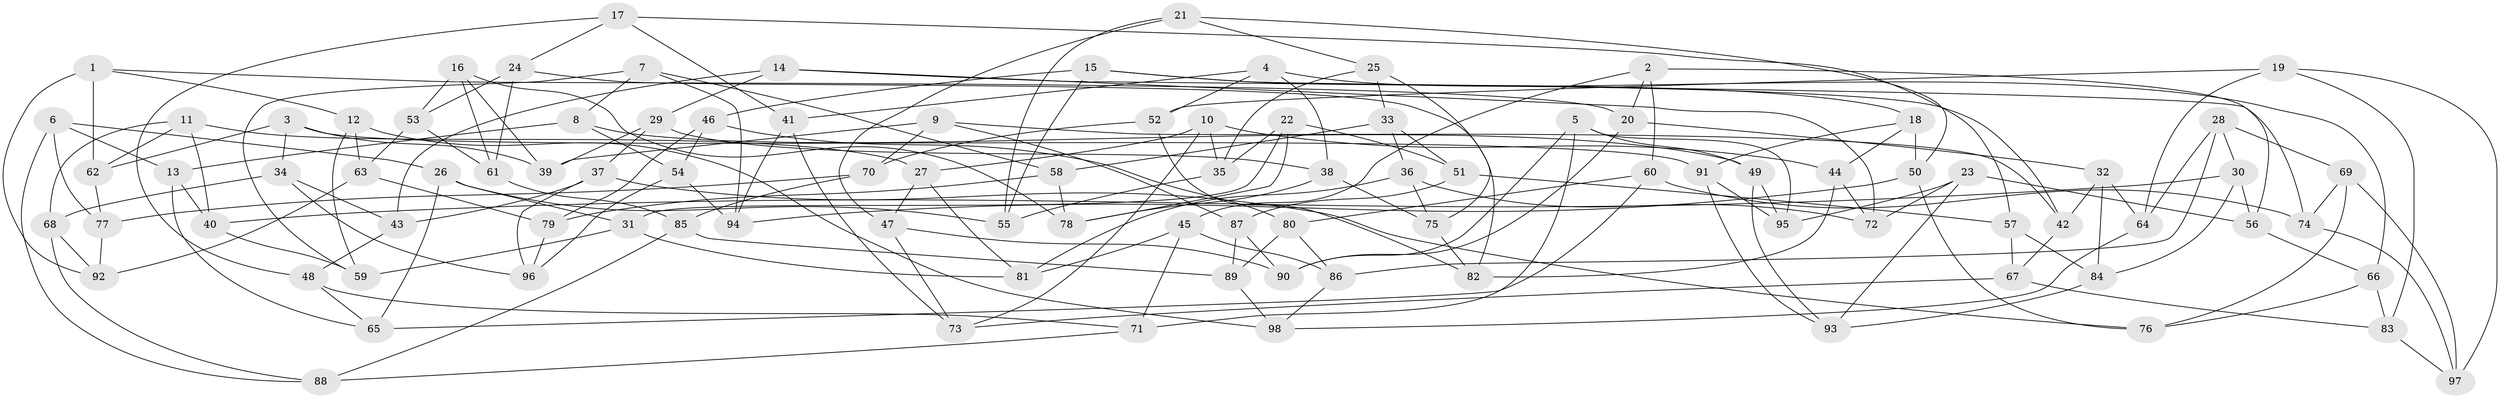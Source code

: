 // coarse degree distribution, {6: 0.5081967213114754, 5: 0.08196721311475409, 4: 0.39344262295081966, 3: 0.01639344262295082}
// Generated by graph-tools (version 1.1) at 2025/52/02/27/25 19:52:34]
// undirected, 98 vertices, 196 edges
graph export_dot {
graph [start="1"]
  node [color=gray90,style=filled];
  1;
  2;
  3;
  4;
  5;
  6;
  7;
  8;
  9;
  10;
  11;
  12;
  13;
  14;
  15;
  16;
  17;
  18;
  19;
  20;
  21;
  22;
  23;
  24;
  25;
  26;
  27;
  28;
  29;
  30;
  31;
  32;
  33;
  34;
  35;
  36;
  37;
  38;
  39;
  40;
  41;
  42;
  43;
  44;
  45;
  46;
  47;
  48;
  49;
  50;
  51;
  52;
  53;
  54;
  55;
  56;
  57;
  58;
  59;
  60;
  61;
  62;
  63;
  64;
  65;
  66;
  67;
  68;
  69;
  70;
  71;
  72;
  73;
  74;
  75;
  76;
  77;
  78;
  79;
  80;
  81;
  82;
  83;
  84;
  85;
  86;
  87;
  88;
  89;
  90;
  91;
  92;
  93;
  94;
  95;
  96;
  97;
  98;
  1 -- 62;
  1 -- 92;
  1 -- 12;
  1 -- 20;
  2 -- 60;
  2 -- 56;
  2 -- 45;
  2 -- 20;
  3 -- 39;
  3 -- 62;
  3 -- 34;
  3 -- 91;
  4 -- 66;
  4 -- 52;
  4 -- 38;
  4 -- 41;
  5 -- 90;
  5 -- 71;
  5 -- 95;
  5 -- 49;
  6 -- 13;
  6 -- 88;
  6 -- 77;
  6 -- 26;
  7 -- 94;
  7 -- 59;
  7 -- 8;
  7 -- 58;
  8 -- 54;
  8 -- 49;
  8 -- 13;
  9 -- 70;
  9 -- 39;
  9 -- 42;
  9 -- 87;
  10 -- 73;
  10 -- 44;
  10 -- 35;
  10 -- 27;
  11 -- 68;
  11 -- 62;
  11 -- 40;
  11 -- 27;
  12 -- 59;
  12 -- 98;
  12 -- 63;
  13 -- 40;
  13 -- 65;
  14 -- 74;
  14 -- 72;
  14 -- 29;
  14 -- 43;
  15 -- 42;
  15 -- 18;
  15 -- 46;
  15 -- 55;
  16 -- 78;
  16 -- 61;
  16 -- 39;
  16 -- 53;
  17 -- 57;
  17 -- 48;
  17 -- 24;
  17 -- 41;
  18 -- 50;
  18 -- 91;
  18 -- 44;
  19 -- 83;
  19 -- 97;
  19 -- 52;
  19 -- 64;
  20 -- 90;
  20 -- 32;
  21 -- 55;
  21 -- 50;
  21 -- 25;
  21 -- 47;
  22 -- 78;
  22 -- 35;
  22 -- 31;
  22 -- 51;
  23 -- 56;
  23 -- 93;
  23 -- 72;
  23 -- 95;
  24 -- 61;
  24 -- 53;
  24 -- 82;
  25 -- 35;
  25 -- 33;
  25 -- 75;
  26 -- 55;
  26 -- 31;
  26 -- 65;
  27 -- 81;
  27 -- 47;
  28 -- 64;
  28 -- 30;
  28 -- 86;
  28 -- 69;
  29 -- 39;
  29 -- 37;
  29 -- 38;
  30 -- 40;
  30 -- 84;
  30 -- 56;
  31 -- 81;
  31 -- 59;
  32 -- 42;
  32 -- 84;
  32 -- 64;
  33 -- 36;
  33 -- 58;
  33 -- 51;
  34 -- 96;
  34 -- 68;
  34 -- 43;
  35 -- 55;
  36 -- 72;
  36 -- 75;
  36 -- 81;
  37 -- 76;
  37 -- 96;
  37 -- 43;
  38 -- 75;
  38 -- 78;
  40 -- 59;
  41 -- 94;
  41 -- 73;
  42 -- 67;
  43 -- 48;
  44 -- 72;
  44 -- 82;
  45 -- 71;
  45 -- 86;
  45 -- 81;
  46 -- 54;
  46 -- 80;
  46 -- 79;
  47 -- 73;
  47 -- 90;
  48 -- 65;
  48 -- 71;
  49 -- 93;
  49 -- 95;
  50 -- 76;
  50 -- 94;
  51 -- 87;
  51 -- 57;
  52 -- 82;
  52 -- 70;
  53 -- 61;
  53 -- 63;
  54 -- 96;
  54 -- 94;
  56 -- 66;
  57 -- 67;
  57 -- 84;
  58 -- 78;
  58 -- 79;
  60 -- 80;
  60 -- 65;
  60 -- 74;
  61 -- 85;
  62 -- 77;
  63 -- 92;
  63 -- 79;
  64 -- 98;
  66 -- 76;
  66 -- 83;
  67 -- 83;
  67 -- 73;
  68 -- 88;
  68 -- 92;
  69 -- 97;
  69 -- 76;
  69 -- 74;
  70 -- 77;
  70 -- 85;
  71 -- 88;
  74 -- 97;
  75 -- 82;
  77 -- 92;
  79 -- 96;
  80 -- 86;
  80 -- 89;
  83 -- 97;
  84 -- 93;
  85 -- 88;
  85 -- 89;
  86 -- 98;
  87 -- 90;
  87 -- 89;
  89 -- 98;
  91 -- 95;
  91 -- 93;
}
